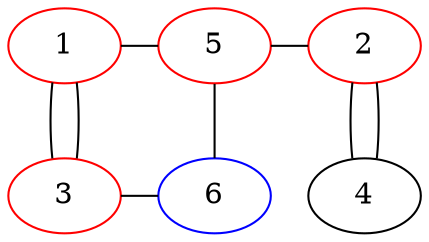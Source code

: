 graph {
  1 -- 3 -- 1;
  2 -- 4 -- 2;
  1 -- 5 -- 2;
  3 -- 6 -- 5;

  {
    rank="same";
    1;
    5;
    2;

  }


  {
    rank="same";
    3;
    6;
    4;

  }

  1 [color="red"];
  2 [color="red"];
  3 [color="red"];
  5 [color="red"];
  6 [color="blue"];

}
